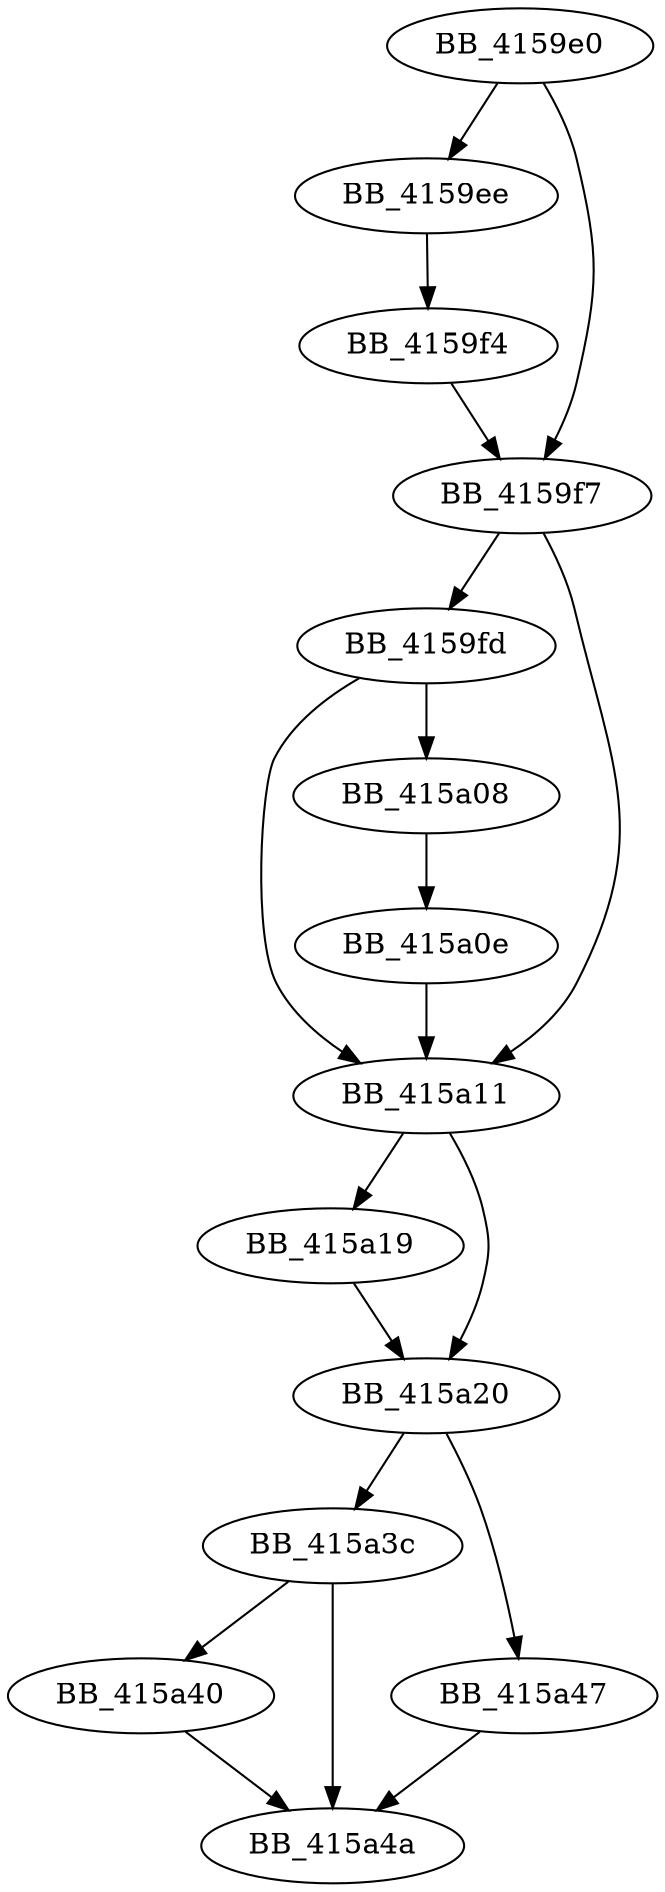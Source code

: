 DiGraph sub_4159E0{
BB_4159e0->BB_4159ee
BB_4159e0->BB_4159f7
BB_4159ee->BB_4159f4
BB_4159f4->BB_4159f7
BB_4159f7->BB_4159fd
BB_4159f7->BB_415a11
BB_4159fd->BB_415a08
BB_4159fd->BB_415a11
BB_415a08->BB_415a0e
BB_415a0e->BB_415a11
BB_415a11->BB_415a19
BB_415a11->BB_415a20
BB_415a19->BB_415a20
BB_415a20->BB_415a3c
BB_415a20->BB_415a47
BB_415a3c->BB_415a40
BB_415a3c->BB_415a4a
BB_415a40->BB_415a4a
BB_415a47->BB_415a4a
}
